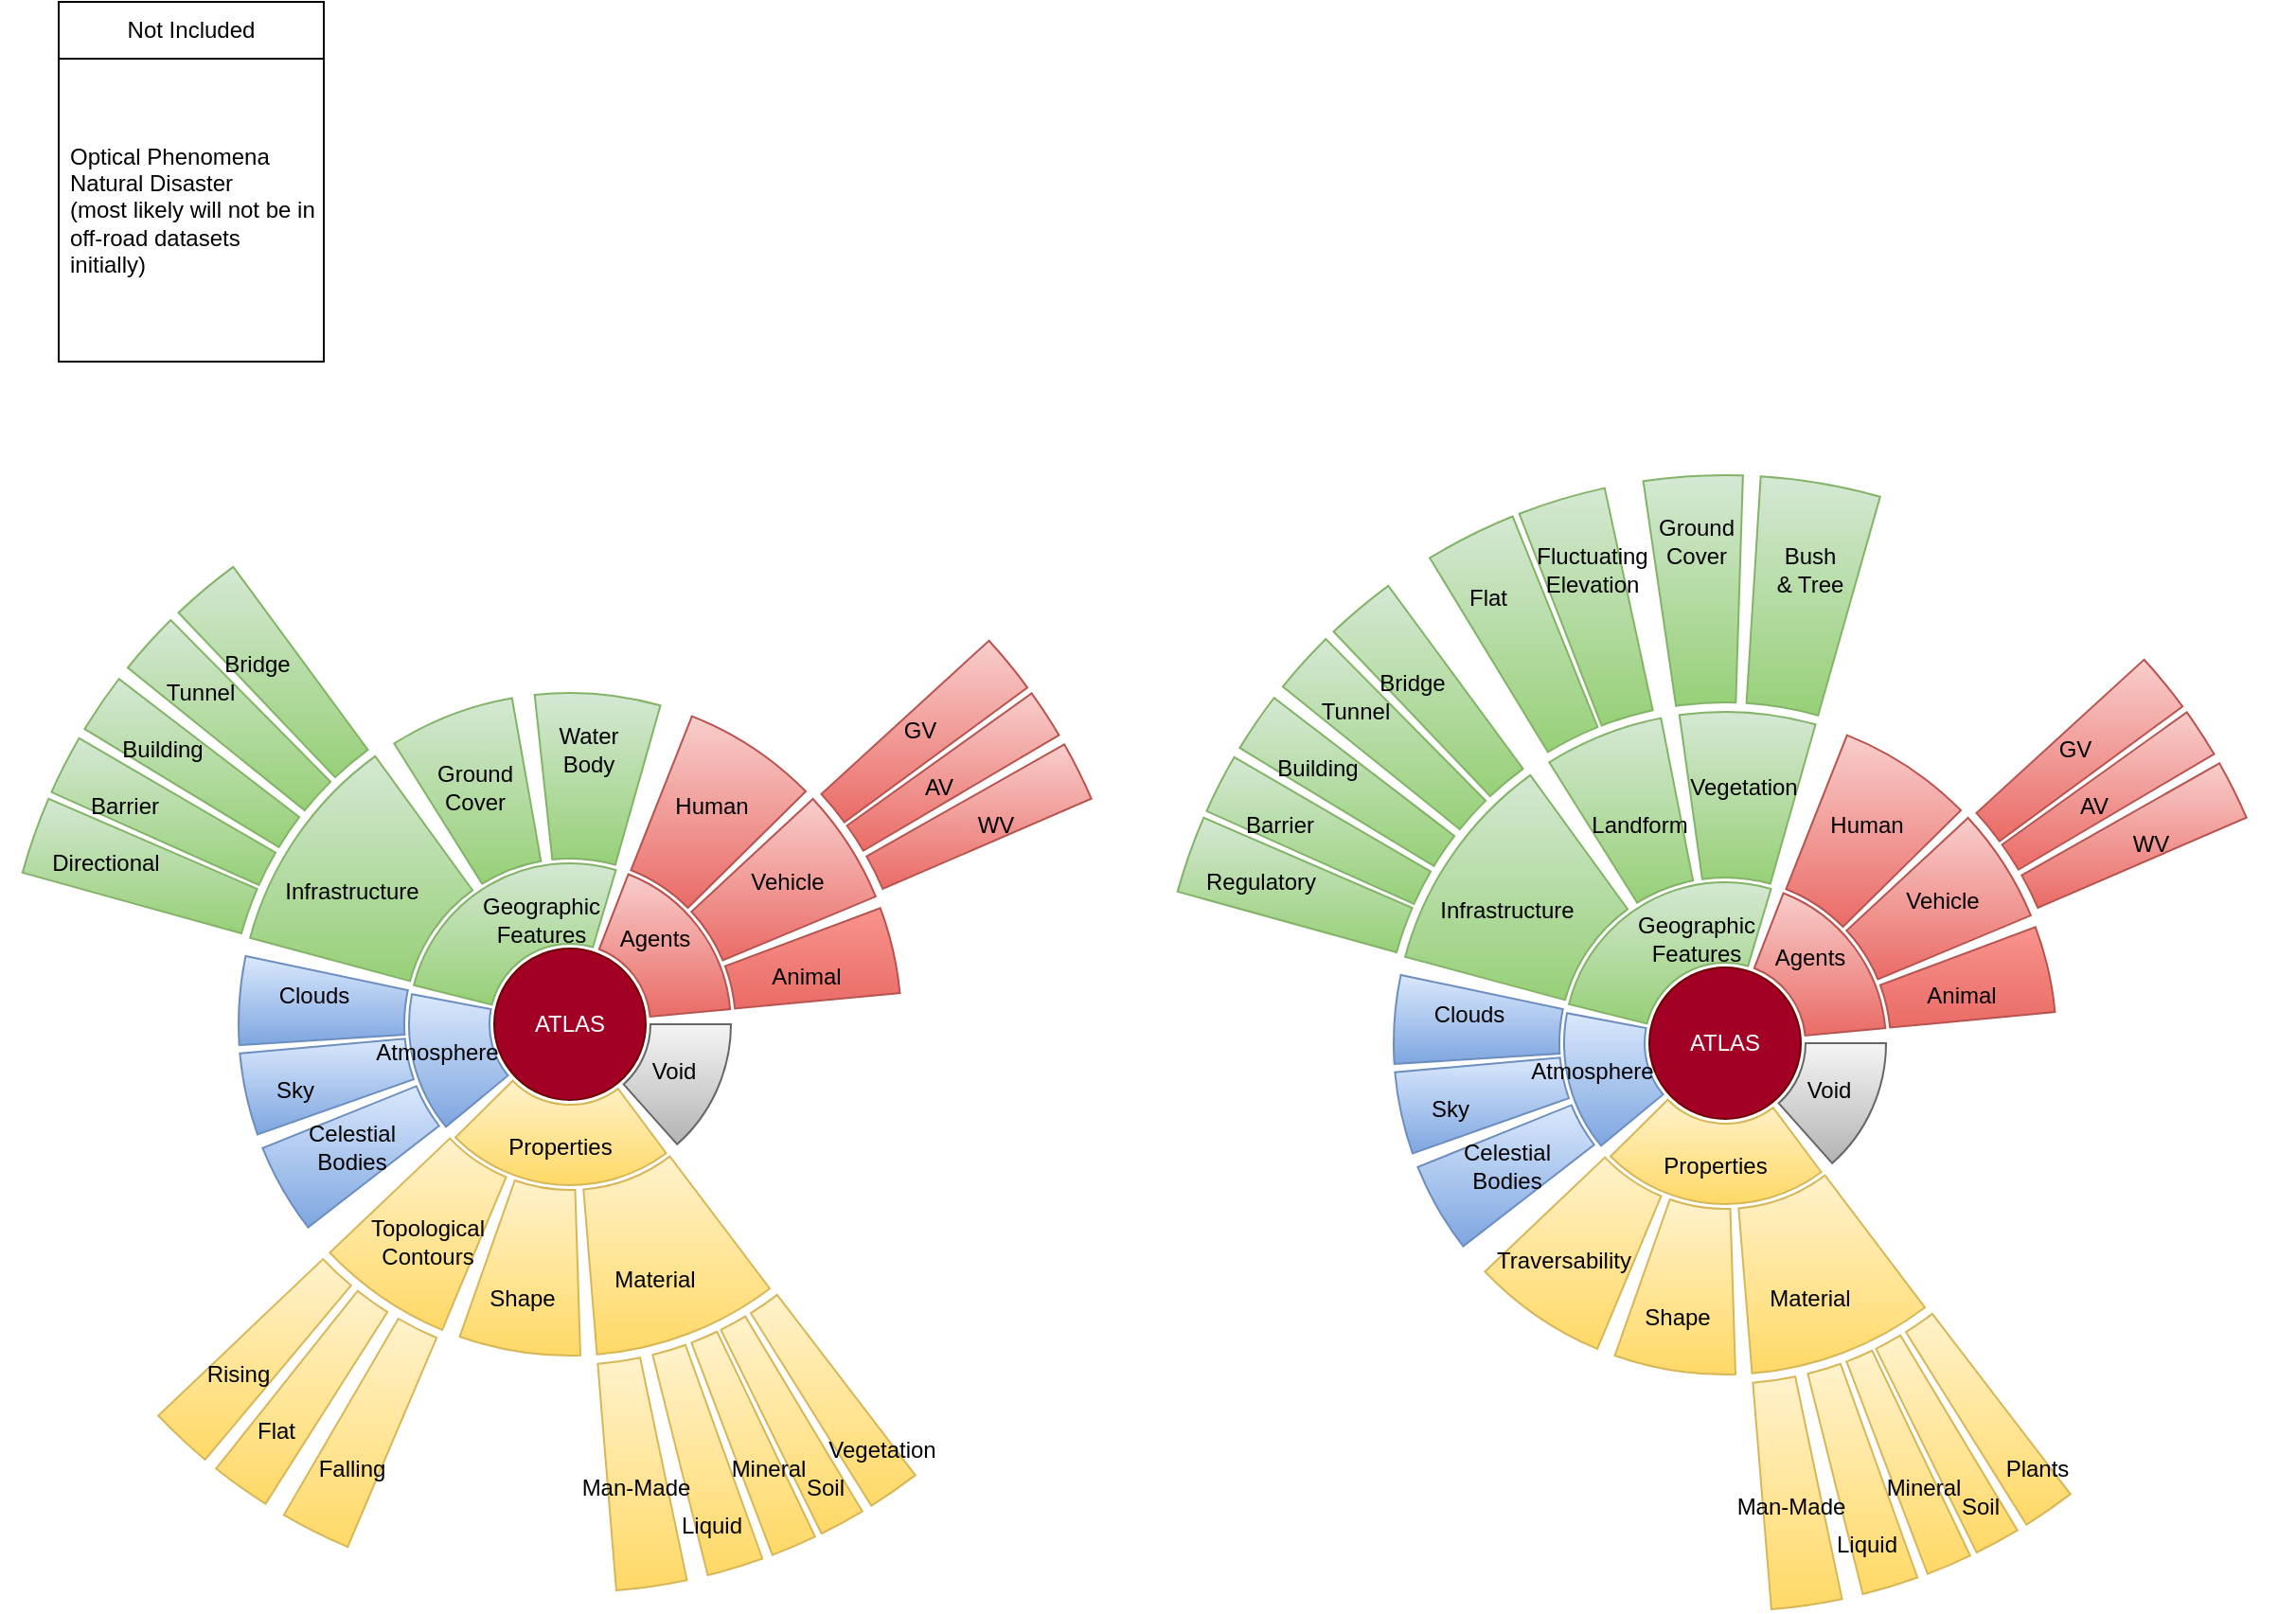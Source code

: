 <mxfile version="21.2.1" type="github">
  <diagram name="Page-1" id="shwfQs90o0qgGnDRnAIs">
    <mxGraphModel dx="1050" dy="538" grid="1" gridSize="10" guides="1" tooltips="1" connect="1" arrows="1" fold="1" page="1" pageScale="1" pageWidth="1100" pageHeight="1700" math="0" shadow="0">
      <root>
        <mxCell id="0" />
        <mxCell id="1" parent="0" />
        <mxCell id="6_lWr3xNK84Tyih0ua0p-3" value="" style="verticalLabelPosition=bottom;verticalAlign=top;html=1;shape=mxgraph.basic.partConcEllipse;startAngle=0.941;endAngle=0.966;arcWidth=0.4;fillColor=#d5e8d4;gradientColor=#97d077;strokeColor=#82b366;" vertex="1" parent="1">
          <mxGeometry x="610" y="300" width="600" height="600" as="geometry" />
        </mxCell>
        <mxCell id="6_lWr3xNK84Tyih0ua0p-1" value="" style="verticalLabelPosition=bottom;verticalAlign=top;html=1;shape=mxgraph.basic.partConcEllipse;startAngle=0.978;endAngle=0.044;arcWidth=0.5;fillColor=#d5e8d4;gradientColor=#97d077;strokeColor=#82b366;" vertex="1" parent="1">
          <mxGeometry x="735" y="425" width="350" height="350" as="geometry" />
        </mxCell>
        <mxCell id="HFAiObqD8BVQZH5xXZjD-99" value="" style="verticalLabelPosition=bottom;verticalAlign=top;html=1;shape=mxgraph.basic.partConcEllipse;startAngle=0.467;endAngle=0.487;arcWidth=0.4;fillColor=#fff2cc;gradientColor=#ffd966;strokeColor=#d6b656;" parent="1" vertex="1">
          <mxGeometry y="290" width="600" height="600" as="geometry" />
        </mxCell>
        <mxCell id="HFAiObqD8BVQZH5xXZjD-97" value="" style="verticalLabelPosition=bottom;verticalAlign=top;html=1;shape=mxgraph.basic.partConcEllipse;startAngle=0.445;endAngle=0.461;arcWidth=0.4;fillColor=#fff2cc;gradientColor=#ffd966;strokeColor=#d6b656;" parent="1" vertex="1">
          <mxGeometry y="290" width="600" height="600" as="geometry" />
        </mxCell>
        <mxCell id="HFAiObqD8BVQZH5xXZjD-19" value="ATLAS" style="ellipse;whiteSpace=wrap;html=1;aspect=fixed;fillColor=#a20025;fontColor=#ffffff;strokeColor=#6F0000;" parent="1" vertex="1">
          <mxGeometry x="260" y="550" width="80" height="80" as="geometry" />
        </mxCell>
        <mxCell id="HFAiObqD8BVQZH5xXZjD-20" value="" style="verticalLabelPosition=bottom;verticalAlign=top;html=1;shape=mxgraph.basic.partConcEllipse;startAngle=0.25;endAngle=0.384;arcWidth=0.5;fillColor=#f5f5f5;gradientColor=#b3b3b3;strokeColor=#666666;" parent="1" vertex="1">
          <mxGeometry x="215" y="505" width="170" height="170" as="geometry" />
        </mxCell>
        <mxCell id="HFAiObqD8BVQZH5xXZjD-25" value="" style="verticalLabelPosition=bottom;verticalAlign=top;html=1;shape=mxgraph.basic.partConcEllipse;startAngle=0.398;endAngle=0.626;arcWidth=0.5;fillColor=#fff2cc;gradientColor=#ffd966;strokeColor=#d6b656;" parent="1" vertex="1">
          <mxGeometry x="215" y="505" width="170" height="170" as="geometry" />
        </mxCell>
        <mxCell id="HFAiObqD8BVQZH5xXZjD-26" value="" style="verticalLabelPosition=bottom;verticalAlign=top;html=1;shape=mxgraph.basic.partConcEllipse;startAngle=0.059;endAngle=0.235;arcWidth=0.5;fillColor=#f8cecc;gradientColor=#ea6b66;strokeColor=#b85450;" parent="1" vertex="1">
          <mxGeometry x="215" y="505" width="170" height="170" as="geometry" />
        </mxCell>
        <mxCell id="HFAiObqD8BVQZH5xXZjD-27" value="" style="verticalLabelPosition=bottom;verticalAlign=top;html=1;shape=mxgraph.basic.partConcEllipse;startAngle=0.789;endAngle=0.046;arcWidth=0.5;fillColor=#d5e8d4;gradientColor=#97d077;strokeColor=#82b366;" parent="1" vertex="1">
          <mxGeometry x="215" y="505" width="170" height="170" as="geometry" />
        </mxCell>
        <mxCell id="HFAiObqD8BVQZH5xXZjD-28" value="" style="verticalLabelPosition=bottom;verticalAlign=top;html=1;shape=mxgraph.basic.partConcEllipse;startAngle=0.64;endAngle=0.78;arcWidth=0.5;fillColor=#dae8fc;gradientColor=#7ea6e0;strokeColor=#6c8ebf;" parent="1" vertex="1">
          <mxGeometry x="215" y="505" width="170" height="170" as="geometry" />
        </mxCell>
        <mxCell id="HFAiObqD8BVQZH5xXZjD-29" value="Void" style="text;html=1;strokeColor=none;fillColor=none;align=center;verticalAlign=middle;whiteSpace=wrap;rounded=0;" parent="1" vertex="1">
          <mxGeometry x="325" y="600" width="60" height="30" as="geometry" />
        </mxCell>
        <mxCell id="HFAiObqD8BVQZH5xXZjD-30" value="Agents" style="text;html=1;strokeColor=none;fillColor=none;align=center;verticalAlign=middle;whiteSpace=wrap;rounded=0;" parent="1" vertex="1">
          <mxGeometry x="315" y="530" width="60" height="30" as="geometry" />
        </mxCell>
        <mxCell id="HFAiObqD8BVQZH5xXZjD-31" value="Geographic Features" style="text;html=1;strokeColor=none;fillColor=none;align=center;verticalAlign=middle;whiteSpace=wrap;rounded=0;" parent="1" vertex="1">
          <mxGeometry x="255" y="520" width="60" height="30" as="geometry" />
        </mxCell>
        <mxCell id="HFAiObqD8BVQZH5xXZjD-33" value="Properties" style="text;html=1;strokeColor=none;fillColor=none;align=center;verticalAlign=middle;whiteSpace=wrap;rounded=0;" parent="1" vertex="1">
          <mxGeometry x="265" y="640" width="60" height="30" as="geometry" />
        </mxCell>
        <mxCell id="HFAiObqD8BVQZH5xXZjD-34" value="" style="verticalLabelPosition=bottom;verticalAlign=top;html=1;shape=mxgraph.basic.partConcEllipse;startAngle=0.563;endAngle=0.629;arcWidth=0.5;fillColor=#fff2cc;gradientColor=#ffd966;strokeColor=#d6b656;" parent="1" vertex="1">
          <mxGeometry x="125" y="415" width="350" height="350" as="geometry" />
        </mxCell>
        <mxCell id="HFAiObqD8BVQZH5xXZjD-36" value="" style="verticalLabelPosition=bottom;verticalAlign=top;html=1;shape=mxgraph.basic.partConcEllipse;startAngle=0.193;endAngle=0.235;arcWidth=0.5;fillColor=#F8948D;gradientColor=#ea6b66;strokeColor=#b85450;" parent="1" vertex="1">
          <mxGeometry x="125" y="415" width="350" height="350" as="geometry" />
        </mxCell>
        <mxCell id="HFAiObqD8BVQZH5xXZjD-37" value="" style="verticalLabelPosition=bottom;verticalAlign=top;html=1;shape=mxgraph.basic.partConcEllipse;startAngle=0.131;endAngle=0.187;arcWidth=0.5;fillColor=#f8cecc;gradientColor=#ea6b66;strokeColor=#b85450;" parent="1" vertex="1">
          <mxGeometry x="125" y="415" width="350" height="350" as="geometry" />
        </mxCell>
        <mxCell id="HFAiObqD8BVQZH5xXZjD-38" value="" style="verticalLabelPosition=bottom;verticalAlign=top;html=1;shape=mxgraph.basic.partConcEllipse;startAngle=0.06;endAngle=0.126;arcWidth=0.5;fillColor=#f8cecc;gradientColor=#ea6b66;strokeColor=#b85450;" parent="1" vertex="1">
          <mxGeometry x="125" y="415" width="350" height="350" as="geometry" />
        </mxCell>
        <mxCell id="HFAiObqD8BVQZH5xXZjD-39" value="" style="verticalLabelPosition=bottom;verticalAlign=top;html=1;shape=mxgraph.basic.partConcEllipse;startAngle=0.983;endAngle=0.044;arcWidth=0.5;fillColor=#d5e8d4;gradientColor=#97d077;strokeColor=#82b366;" parent="1" vertex="1">
          <mxGeometry x="125" y="415" width="350" height="350" as="geometry" />
        </mxCell>
        <mxCell id="HFAiObqD8BVQZH5xXZjD-40" value="" style="verticalLabelPosition=bottom;verticalAlign=top;html=1;shape=mxgraph.basic.partConcEllipse;startAngle=0.911;endAngle=0.972;arcWidth=0.5;fillColor=#d5e8d4;gradientColor=#97d077;strokeColor=#82b366;" parent="1" vertex="1">
          <mxGeometry x="125" y="415" width="350" height="350" as="geometry" />
        </mxCell>
        <mxCell id="HFAiObqD8BVQZH5xXZjD-41" value="" style="verticalLabelPosition=bottom;verticalAlign=top;html=1;shape=mxgraph.basic.partConcEllipse;startAngle=0.792;endAngle=0.9;arcWidth=0.5;fillColor=#d5e8d4;gradientColor=#97d077;strokeColor=#82b366;" parent="1" vertex="1">
          <mxGeometry x="125" y="415" width="350" height="350" as="geometry" />
        </mxCell>
        <mxCell id="HFAiObqD8BVQZH5xXZjD-42" value="" style="verticalLabelPosition=bottom;verticalAlign=top;html=1;shape=mxgraph.basic.partConcEllipse;startAngle=0.74;endAngle=0.783;arcWidth=0.5;fillColor=#dae8fc;gradientColor=#7ea6e0;strokeColor=#6c8ebf;" parent="1" vertex="1">
          <mxGeometry x="125" y="415" width="350" height="350" as="geometry" />
        </mxCell>
        <mxCell id="HFAiObqD8BVQZH5xXZjD-43" value="" style="verticalLabelPosition=bottom;verticalAlign=top;html=1;shape=mxgraph.basic.partConcEllipse;startAngle=0.696;endAngle=0.736;arcWidth=0.5;fillColor=#dae8fc;gradientColor=#7ea6e0;strokeColor=#6c8ebf;" parent="1" vertex="1">
          <mxGeometry x="125" y="415" width="350" height="350" as="geometry" />
        </mxCell>
        <mxCell id="HFAiObqD8BVQZH5xXZjD-44" value="" style="verticalLabelPosition=bottom;verticalAlign=top;html=1;shape=mxgraph.basic.partConcEllipse;startAngle=0.645;endAngle=0.689;arcWidth=0.5;fillColor=#dae8fc;gradientColor=#7ea6e0;strokeColor=#6c8ebf;" parent="1" vertex="1">
          <mxGeometry x="125" y="415" width="350" height="350" as="geometry" />
        </mxCell>
        <mxCell id="HFAiObqD8BVQZH5xXZjD-32" value="Atmosphere" style="text;html=1;strokeColor=none;fillColor=none;align=center;verticalAlign=middle;whiteSpace=wrap;rounded=0;" parent="1" vertex="1">
          <mxGeometry x="200" y="590" width="60" height="30" as="geometry" />
        </mxCell>
        <mxCell id="HFAiObqD8BVQZH5xXZjD-45" value="Infrastructure" style="text;html=1;strokeColor=none;fillColor=none;align=center;verticalAlign=middle;whiteSpace=wrap;rounded=0;" parent="1" vertex="1">
          <mxGeometry x="155" y="505" width="60" height="30" as="geometry" />
        </mxCell>
        <mxCell id="HFAiObqD8BVQZH5xXZjD-47" value="Ground Cover" style="text;html=1;strokeColor=none;fillColor=none;align=center;verticalAlign=middle;whiteSpace=wrap;rounded=0;" parent="1" vertex="1">
          <mxGeometry x="220" y="450" width="60" height="30" as="geometry" />
        </mxCell>
        <mxCell id="HFAiObqD8BVQZH5xXZjD-48" value="Water Body" style="text;html=1;strokeColor=none;fillColor=none;align=center;verticalAlign=middle;whiteSpace=wrap;rounded=0;" parent="1" vertex="1">
          <mxGeometry x="280" y="430" width="60" height="30" as="geometry" />
        </mxCell>
        <mxCell id="HFAiObqD8BVQZH5xXZjD-49" value="Sky" style="text;html=1;strokeColor=none;fillColor=none;align=center;verticalAlign=middle;whiteSpace=wrap;rounded=0;" parent="1" vertex="1">
          <mxGeometry x="125" y="610" width="60" height="30" as="geometry" />
        </mxCell>
        <mxCell id="HFAiObqD8BVQZH5xXZjD-50" value="Clouds" style="text;html=1;strokeColor=none;fillColor=none;align=center;verticalAlign=middle;whiteSpace=wrap;rounded=0;" parent="1" vertex="1">
          <mxGeometry x="135" y="560" width="60" height="30" as="geometry" />
        </mxCell>
        <mxCell id="HFAiObqD8BVQZH5xXZjD-51" value="Celestial Bodies" style="text;html=1;strokeColor=none;fillColor=none;align=center;verticalAlign=middle;whiteSpace=wrap;rounded=0;" parent="1" vertex="1">
          <mxGeometry x="155" y="640" width="60" height="30" as="geometry" />
        </mxCell>
        <mxCell id="HFAiObqD8BVQZH5xXZjD-52" value="Human" style="text;html=1;strokeColor=none;fillColor=none;align=center;verticalAlign=middle;whiteSpace=wrap;rounded=0;" parent="1" vertex="1">
          <mxGeometry x="345" y="460" width="60" height="30" as="geometry" />
        </mxCell>
        <mxCell id="HFAiObqD8BVQZH5xXZjD-53" value="Animal" style="text;html=1;strokeColor=none;fillColor=none;align=center;verticalAlign=middle;whiteSpace=wrap;rounded=0;" parent="1" vertex="1">
          <mxGeometry x="395" y="550" width="60" height="30" as="geometry" />
        </mxCell>
        <mxCell id="HFAiObqD8BVQZH5xXZjD-54" value="Vehicle" style="text;html=1;strokeColor=none;fillColor=none;align=center;verticalAlign=middle;whiteSpace=wrap;rounded=0;" parent="1" vertex="1">
          <mxGeometry x="385" y="500" width="60" height="30" as="geometry" />
        </mxCell>
        <mxCell id="HFAiObqD8BVQZH5xXZjD-55" value="" style="verticalLabelPosition=bottom;verticalAlign=top;html=1;shape=mxgraph.basic.partConcEllipse;startAngle=0.495;endAngle=0.554;arcWidth=0.5;fillColor=#fff2cc;gradientColor=#ffd966;strokeColor=#d6b656;" parent="1" vertex="1">
          <mxGeometry x="125" y="415" width="350" height="350" as="geometry" />
        </mxCell>
        <mxCell id="HFAiObqD8BVQZH5xXZjD-56" value="" style="verticalLabelPosition=bottom;verticalAlign=top;html=1;shape=mxgraph.basic.partConcEllipse;startAngle=0.397;endAngle=0.487;arcWidth=0.5;fillColor=#fff2cc;gradientColor=#ffd966;strokeColor=#d6b656;" parent="1" vertex="1">
          <mxGeometry x="125" y="415" width="350" height="350" as="geometry" />
        </mxCell>
        <mxCell id="HFAiObqD8BVQZH5xXZjD-57" value="Material" style="text;html=1;strokeColor=none;fillColor=none;align=center;verticalAlign=middle;whiteSpace=wrap;rounded=0;" parent="1" vertex="1">
          <mxGeometry x="315" y="710" width="60" height="30" as="geometry" />
        </mxCell>
        <mxCell id="HFAiObqD8BVQZH5xXZjD-58" value="Shape" style="text;html=1;strokeColor=none;fillColor=none;align=center;verticalAlign=middle;whiteSpace=wrap;rounded=0;" parent="1" vertex="1">
          <mxGeometry x="245" y="720" width="60" height="30" as="geometry" />
        </mxCell>
        <mxCell id="HFAiObqD8BVQZH5xXZjD-59" value="Topological Contours" style="text;html=1;strokeColor=none;fillColor=none;align=center;verticalAlign=middle;whiteSpace=wrap;rounded=0;" parent="1" vertex="1">
          <mxGeometry x="195" y="690" width="60" height="30" as="geometry" />
        </mxCell>
        <mxCell id="HFAiObqD8BVQZH5xXZjD-61" value="" style="verticalLabelPosition=bottom;verticalAlign=top;html=1;shape=mxgraph.basic.partConcEllipse;startAngle=0.168;endAngle=0.185;arcWidth=0.4;fillColor=#f8cecc;gradientColor=#ea6b66;strokeColor=#b85450;" parent="1" vertex="1">
          <mxGeometry y="290" width="600" height="600" as="geometry" />
        </mxCell>
        <mxCell id="HFAiObqD8BVQZH5xXZjD-62" value="" style="verticalLabelPosition=bottom;verticalAlign=top;html=1;shape=mxgraph.basic.partConcEllipse;startAngle=0.132;endAngle=0.149;arcWidth=0.4;fillColor=#f8cecc;gradientColor=#ea6b66;strokeColor=#b85450;" parent="1" vertex="1">
          <mxGeometry y="290" width="600" height="600" as="geometry" />
        </mxCell>
        <mxCell id="HFAiObqD8BVQZH5xXZjD-63" value="" style="verticalLabelPosition=bottom;verticalAlign=top;html=1;shape=mxgraph.basic.partConcEllipse;startAngle=0.151;endAngle=0.165;arcWidth=0.4;fillColor=#f8cecc;gradientColor=#ea6b66;strokeColor=#b85450;" parent="1" vertex="1">
          <mxGeometry y="290" width="600" height="600" as="geometry" />
        </mxCell>
        <mxCell id="HFAiObqD8BVQZH5xXZjD-64" value="" style="verticalLabelPosition=bottom;verticalAlign=top;html=1;shape=mxgraph.basic.partConcEllipse;startAngle=0.564;endAngle=0.584;arcWidth=0.4;fillColor=#fff2cc;gradientColor=#ffd966;strokeColor=#d6b656;" parent="1" vertex="1">
          <mxGeometry y="290" width="600" height="600" as="geometry" />
        </mxCell>
        <mxCell id="HFAiObqD8BVQZH5xXZjD-65" value="" style="verticalLabelPosition=bottom;verticalAlign=top;html=1;shape=mxgraph.basic.partConcEllipse;startAngle=0.59;endAngle=0.607;arcWidth=0.4;fillColor=#fff2cc;gradientColor=#ffd966;strokeColor=#d6b656;" parent="1" vertex="1">
          <mxGeometry y="290" width="600" height="600" as="geometry" />
        </mxCell>
        <mxCell id="HFAiObqD8BVQZH5xXZjD-66" value="GV" style="text;html=1;strokeColor=none;fillColor=none;align=center;verticalAlign=middle;whiteSpace=wrap;rounded=0;" parent="1" vertex="1">
          <mxGeometry x="455" y="420" width="60" height="30" as="geometry" />
        </mxCell>
        <mxCell id="HFAiObqD8BVQZH5xXZjD-67" value="AV" style="text;html=1;strokeColor=none;fillColor=none;align=center;verticalAlign=middle;whiteSpace=wrap;rounded=0;" parent="1" vertex="1">
          <mxGeometry x="465" y="450" width="60" height="30" as="geometry" />
        </mxCell>
        <mxCell id="HFAiObqD8BVQZH5xXZjD-68" value="WV" style="text;html=1;strokeColor=none;fillColor=none;align=center;verticalAlign=middle;whiteSpace=wrap;rounded=0;" parent="1" vertex="1">
          <mxGeometry x="495" y="470" width="60" height="30" as="geometry" />
        </mxCell>
        <mxCell id="HFAiObqD8BVQZH5xXZjD-69" value="" style="verticalLabelPosition=bottom;verticalAlign=top;html=1;shape=mxgraph.basic.partConcEllipse;startAngle=0.611;endAngle=0.629;arcWidth=0.4;fillColor=#fff2cc;gradientColor=#ffd966;strokeColor=#d6b656;" parent="1" vertex="1">
          <mxGeometry y="290" width="600" height="600" as="geometry" />
        </mxCell>
        <mxCell id="HFAiObqD8BVQZH5xXZjD-70" value="Rising" style="text;html=1;strokeColor=none;fillColor=none;align=center;verticalAlign=middle;whiteSpace=wrap;rounded=0;" parent="1" vertex="1">
          <mxGeometry x="95" y="760" width="60" height="30" as="geometry" />
        </mxCell>
        <mxCell id="HFAiObqD8BVQZH5xXZjD-71" value="Flat" style="text;html=1;strokeColor=none;fillColor=none;align=center;verticalAlign=middle;whiteSpace=wrap;rounded=0;" parent="1" vertex="1">
          <mxGeometry x="115" y="790" width="60" height="30" as="geometry" />
        </mxCell>
        <mxCell id="HFAiObqD8BVQZH5xXZjD-72" value="Falling" style="text;html=1;strokeColor=none;fillColor=none;align=center;verticalAlign=middle;whiteSpace=wrap;rounded=0;" parent="1" vertex="1">
          <mxGeometry x="155" y="810" width="60" height="30" as="geometry" />
        </mxCell>
        <mxCell id="HFAiObqD8BVQZH5xXZjD-74" value="" style="verticalLabelPosition=bottom;verticalAlign=top;html=1;shape=mxgraph.basic.partConcEllipse;startAngle=0.793;endAngle=0.815;arcWidth=0.4;fillColor=#d5e8d4;gradientColor=#97d077;strokeColor=#82b366;" parent="1" vertex="1">
          <mxGeometry y="290" width="600" height="600" as="geometry" />
        </mxCell>
        <mxCell id="HFAiObqD8BVQZH5xXZjD-75" value="Directional" style="text;html=1;strokeColor=none;fillColor=none;align=center;verticalAlign=middle;whiteSpace=wrap;rounded=0;" parent="1" vertex="1">
          <mxGeometry x="25" y="490" width="60" height="30" as="geometry" />
        </mxCell>
        <mxCell id="HFAiObqD8BVQZH5xXZjD-77" value="Not Included" style="swimlane;fontStyle=0;childLayout=stackLayout;horizontal=1;startSize=30;horizontalStack=0;resizeParent=1;resizeParentMax=0;resizeLast=0;collapsible=1;marginBottom=0;whiteSpace=wrap;html=1;" parent="1" vertex="1">
          <mxGeometry x="30" y="50" width="140" height="190" as="geometry" />
        </mxCell>
        <mxCell id="HFAiObqD8BVQZH5xXZjD-79" value="Optical Phenomena&lt;br&gt;Natural Disaster&lt;br&gt;(most likely will not be in off-road datasets initially)&amp;nbsp;" style="text;strokeColor=none;fillColor=none;align=left;verticalAlign=middle;spacingLeft=4;spacingRight=4;overflow=hidden;points=[[0,0.5],[1,0.5]];portConstraint=eastwest;rotatable=0;whiteSpace=wrap;html=1;" parent="HFAiObqD8BVQZH5xXZjD-77" vertex="1">
          <mxGeometry y="30" width="140" height="160" as="geometry" />
        </mxCell>
        <mxCell id="HFAiObqD8BVQZH5xXZjD-81" value="" style="verticalLabelPosition=bottom;verticalAlign=top;html=1;shape=mxgraph.basic.partConcEllipse;startAngle=0.817;endAngle=0.834;arcWidth=0.4;fillColor=#d5e8d4;gradientColor=#97d077;strokeColor=#82b366;" parent="1" vertex="1">
          <mxGeometry y="290" width="600" height="600" as="geometry" />
        </mxCell>
        <mxCell id="HFAiObqD8BVQZH5xXZjD-82" value="Barrier" style="text;html=1;strokeColor=none;fillColor=none;align=center;verticalAlign=middle;whiteSpace=wrap;rounded=0;" parent="1" vertex="1">
          <mxGeometry x="35" y="460" width="60" height="30" as="geometry" />
        </mxCell>
        <mxCell id="HFAiObqD8BVQZH5xXZjD-83" value="" style="verticalLabelPosition=bottom;verticalAlign=top;html=1;shape=mxgraph.basic.partConcEllipse;startAngle=0.837;endAngle=0.854;arcWidth=0.4;fillColor=#d5e8d4;gradientColor=#97d077;strokeColor=#82b366;" parent="1" vertex="1">
          <mxGeometry y="290" width="600" height="600" as="geometry" />
        </mxCell>
        <mxCell id="HFAiObqD8BVQZH5xXZjD-84" value="Building" style="text;html=1;strokeColor=none;fillColor=none;align=center;verticalAlign=middle;whiteSpace=wrap;rounded=0;" parent="1" vertex="1">
          <mxGeometry x="55" y="430" width="60" height="30" as="geometry" />
        </mxCell>
        <mxCell id="HFAiObqD8BVQZH5xXZjD-85" value="" style="verticalLabelPosition=bottom;verticalAlign=top;html=1;shape=mxgraph.basic.partConcEllipse;startAngle=0.879;endAngle=0.899;arcWidth=0.4;fillColor=#d5e8d4;gradientColor=#97d077;strokeColor=#82b366;" parent="1" vertex="1">
          <mxGeometry y="290" width="600" height="600" as="geometry" />
        </mxCell>
        <mxCell id="HFAiObqD8BVQZH5xXZjD-86" value="" style="verticalLabelPosition=bottom;verticalAlign=top;html=1;shape=mxgraph.basic.partConcEllipse;startAngle=0.858;endAngle=0.876;arcWidth=0.4;fillColor=#d5e8d4;gradientColor=#97d077;strokeColor=#82b366;" parent="1" vertex="1">
          <mxGeometry y="290" width="600" height="600" as="geometry" />
        </mxCell>
        <mxCell id="HFAiObqD8BVQZH5xXZjD-87" value="Tunnel" style="text;html=1;strokeColor=none;fillColor=none;align=center;verticalAlign=middle;whiteSpace=wrap;rounded=0;" parent="1" vertex="1">
          <mxGeometry x="75" y="400" width="60" height="30" as="geometry" />
        </mxCell>
        <mxCell id="HFAiObqD8BVQZH5xXZjD-88" value="Bridge" style="text;html=1;strokeColor=none;fillColor=none;align=center;verticalAlign=middle;whiteSpace=wrap;rounded=0;" parent="1" vertex="1">
          <mxGeometry x="105" y="385" width="60" height="30" as="geometry" />
        </mxCell>
        <mxCell id="HFAiObqD8BVQZH5xXZjD-91" value="" style="verticalLabelPosition=bottom;verticalAlign=top;html=1;shape=mxgraph.basic.partConcEllipse;startAngle=0.396;endAngle=0.411;arcWidth=0.4;fillColor=#fff2cc;gradientColor=#ffd966;strokeColor=#d6b656;" parent="1" vertex="1">
          <mxGeometry y="290" width="600" height="600" as="geometry" />
        </mxCell>
        <mxCell id="HFAiObqD8BVQZH5xXZjD-92" value="" style="verticalLabelPosition=bottom;verticalAlign=top;html=1;shape=mxgraph.basic.partConcEllipse;startAngle=0.414;endAngle=0.427;arcWidth=0.4;fillColor=#fff2cc;gradientColor=#ffd966;strokeColor=#d6b656;" parent="1" vertex="1">
          <mxGeometry y="290" width="600" height="600" as="geometry" />
        </mxCell>
        <mxCell id="HFAiObqD8BVQZH5xXZjD-93" value="" style="verticalLabelPosition=bottom;verticalAlign=top;html=1;shape=mxgraph.basic.partConcEllipse;startAngle=0.429;endAngle=0.442;arcWidth=0.4;fillColor=#fff2cc;gradientColor=#ffd966;strokeColor=#d6b656;" parent="1" vertex="1">
          <mxGeometry y="290" width="600" height="600" as="geometry" />
        </mxCell>
        <mxCell id="HFAiObqD8BVQZH5xXZjD-94" value="Vegetation" style="text;html=1;strokeColor=none;fillColor=none;align=center;verticalAlign=middle;whiteSpace=wrap;rounded=0;" parent="1" vertex="1">
          <mxGeometry x="435" y="800" width="60" height="30" as="geometry" />
        </mxCell>
        <mxCell id="HFAiObqD8BVQZH5xXZjD-95" value="Soil" style="text;html=1;strokeColor=none;fillColor=none;align=center;verticalAlign=middle;whiteSpace=wrap;rounded=0;" parent="1" vertex="1">
          <mxGeometry x="405" y="820" width="60" height="30" as="geometry" />
        </mxCell>
        <mxCell id="HFAiObqD8BVQZH5xXZjD-96" value="Mineral" style="text;html=1;strokeColor=none;fillColor=none;align=center;verticalAlign=middle;whiteSpace=wrap;rounded=0;" parent="1" vertex="1">
          <mxGeometry x="375" y="810" width="60" height="30" as="geometry" />
        </mxCell>
        <mxCell id="HFAiObqD8BVQZH5xXZjD-98" value="Man-Made" style="text;html=1;strokeColor=none;fillColor=none;align=center;verticalAlign=middle;whiteSpace=wrap;rounded=0;" parent="1" vertex="1">
          <mxGeometry x="305" y="820" width="60" height="30" as="geometry" />
        </mxCell>
        <mxCell id="HFAiObqD8BVQZH5xXZjD-100" value="Liquid" style="text;html=1;strokeColor=none;fillColor=none;align=center;verticalAlign=middle;whiteSpace=wrap;rounded=0;" parent="1" vertex="1">
          <mxGeometry x="345" y="840" width="60" height="30" as="geometry" />
        </mxCell>
        <mxCell id="HFAiObqD8BVQZH5xXZjD-102" value="" style="verticalLabelPosition=bottom;verticalAlign=top;html=1;shape=mxgraph.basic.partConcEllipse;startAngle=0.467;endAngle=0.487;arcWidth=0.4;fillColor=#fff2cc;gradientColor=#ffd966;strokeColor=#d6b656;" parent="1" vertex="1">
          <mxGeometry x="610" y="300" width="600" height="600" as="geometry" />
        </mxCell>
        <mxCell id="HFAiObqD8BVQZH5xXZjD-103" value="" style="verticalLabelPosition=bottom;verticalAlign=top;html=1;shape=mxgraph.basic.partConcEllipse;startAngle=0.445;endAngle=0.461;arcWidth=0.4;fillColor=#fff2cc;gradientColor=#ffd966;strokeColor=#d6b656;" parent="1" vertex="1">
          <mxGeometry x="610" y="300" width="600" height="600" as="geometry" />
        </mxCell>
        <mxCell id="HFAiObqD8BVQZH5xXZjD-104" value="ATLAS" style="ellipse;whiteSpace=wrap;html=1;aspect=fixed;fillColor=#a20025;fontColor=#ffffff;strokeColor=#6F0000;" parent="1" vertex="1">
          <mxGeometry x="870" y="560" width="80" height="80" as="geometry" />
        </mxCell>
        <mxCell id="HFAiObqD8BVQZH5xXZjD-105" value="" style="verticalLabelPosition=bottom;verticalAlign=top;html=1;shape=mxgraph.basic.partConcEllipse;startAngle=0.25;endAngle=0.384;arcWidth=0.5;fillColor=#f5f5f5;gradientColor=#b3b3b3;strokeColor=#666666;" parent="1" vertex="1">
          <mxGeometry x="825" y="515" width="170" height="170" as="geometry" />
        </mxCell>
        <mxCell id="HFAiObqD8BVQZH5xXZjD-106" value="" style="verticalLabelPosition=bottom;verticalAlign=top;html=1;shape=mxgraph.basic.partConcEllipse;startAngle=0.398;endAngle=0.626;arcWidth=0.5;fillColor=#fff2cc;gradientColor=#ffd966;strokeColor=#d6b656;" parent="1" vertex="1">
          <mxGeometry x="825" y="515" width="170" height="170" as="geometry" />
        </mxCell>
        <mxCell id="HFAiObqD8BVQZH5xXZjD-107" value="" style="verticalLabelPosition=bottom;verticalAlign=top;html=1;shape=mxgraph.basic.partConcEllipse;startAngle=0.059;endAngle=0.235;arcWidth=0.5;fillColor=#f8cecc;gradientColor=#ea6b66;strokeColor=#b85450;" parent="1" vertex="1">
          <mxGeometry x="825" y="515" width="170" height="170" as="geometry" />
        </mxCell>
        <mxCell id="HFAiObqD8BVQZH5xXZjD-108" value="" style="verticalLabelPosition=bottom;verticalAlign=top;html=1;shape=mxgraph.basic.partConcEllipse;startAngle=0.789;endAngle=0.046;arcWidth=0.5;fillColor=#d5e8d4;gradientColor=#97d077;strokeColor=#82b366;" parent="1" vertex="1">
          <mxGeometry x="825" y="515" width="170" height="170" as="geometry" />
        </mxCell>
        <mxCell id="HFAiObqD8BVQZH5xXZjD-109" value="" style="verticalLabelPosition=bottom;verticalAlign=top;html=1;shape=mxgraph.basic.partConcEllipse;startAngle=0.64;endAngle=0.78;arcWidth=0.5;fillColor=#dae8fc;gradientColor=#7ea6e0;strokeColor=#6c8ebf;" parent="1" vertex="1">
          <mxGeometry x="825" y="515" width="170" height="170" as="geometry" />
        </mxCell>
        <mxCell id="HFAiObqD8BVQZH5xXZjD-110" value="Void" style="text;html=1;strokeColor=none;fillColor=none;align=center;verticalAlign=middle;whiteSpace=wrap;rounded=0;" parent="1" vertex="1">
          <mxGeometry x="935" y="610" width="60" height="30" as="geometry" />
        </mxCell>
        <mxCell id="HFAiObqD8BVQZH5xXZjD-111" value="Agents" style="text;html=1;strokeColor=none;fillColor=none;align=center;verticalAlign=middle;whiteSpace=wrap;rounded=0;" parent="1" vertex="1">
          <mxGeometry x="925" y="540" width="60" height="30" as="geometry" />
        </mxCell>
        <mxCell id="HFAiObqD8BVQZH5xXZjD-112" value="Geographic Features" style="text;html=1;strokeColor=none;fillColor=none;align=center;verticalAlign=middle;whiteSpace=wrap;rounded=0;" parent="1" vertex="1">
          <mxGeometry x="865" y="530" width="60" height="30" as="geometry" />
        </mxCell>
        <mxCell id="HFAiObqD8BVQZH5xXZjD-113" value="Properties" style="text;html=1;strokeColor=none;fillColor=none;align=center;verticalAlign=middle;whiteSpace=wrap;rounded=0;" parent="1" vertex="1">
          <mxGeometry x="875" y="650" width="60" height="30" as="geometry" />
        </mxCell>
        <mxCell id="HFAiObqD8BVQZH5xXZjD-114" value="" style="verticalLabelPosition=bottom;verticalAlign=top;html=1;shape=mxgraph.basic.partConcEllipse;startAngle=0.563;endAngle=0.629;arcWidth=0.5;fillColor=#fff2cc;gradientColor=#ffd966;strokeColor=#d6b656;" parent="1" vertex="1">
          <mxGeometry x="735" y="425" width="350" height="350" as="geometry" />
        </mxCell>
        <mxCell id="HFAiObqD8BVQZH5xXZjD-115" value="" style="verticalLabelPosition=bottom;verticalAlign=top;html=1;shape=mxgraph.basic.partConcEllipse;startAngle=0.193;endAngle=0.235;arcWidth=0.5;fillColor=#F8948D;gradientColor=#ea6b66;strokeColor=#b85450;" parent="1" vertex="1">
          <mxGeometry x="735" y="425" width="350" height="350" as="geometry" />
        </mxCell>
        <mxCell id="HFAiObqD8BVQZH5xXZjD-116" value="" style="verticalLabelPosition=bottom;verticalAlign=top;html=1;shape=mxgraph.basic.partConcEllipse;startAngle=0.131;endAngle=0.187;arcWidth=0.5;fillColor=#f8cecc;gradientColor=#ea6b66;strokeColor=#b85450;" parent="1" vertex="1">
          <mxGeometry x="735" y="425" width="350" height="350" as="geometry" />
        </mxCell>
        <mxCell id="HFAiObqD8BVQZH5xXZjD-117" value="" style="verticalLabelPosition=bottom;verticalAlign=top;html=1;shape=mxgraph.basic.partConcEllipse;startAngle=0.06;endAngle=0.126;arcWidth=0.5;fillColor=#f8cecc;gradientColor=#ea6b66;strokeColor=#b85450;" parent="1" vertex="1">
          <mxGeometry x="735" y="425" width="350" height="350" as="geometry" />
        </mxCell>
        <mxCell id="HFAiObqD8BVQZH5xXZjD-119" value="" style="verticalLabelPosition=bottom;verticalAlign=top;html=1;shape=mxgraph.basic.partConcEllipse;startAngle=0.911;endAngle=0.969;arcWidth=0.5;fillColor=#d5e8d4;gradientColor=#97d077;strokeColor=#82b366;" parent="1" vertex="1">
          <mxGeometry x="735" y="425" width="350" height="350" as="geometry" />
        </mxCell>
        <mxCell id="HFAiObqD8BVQZH5xXZjD-120" value="" style="verticalLabelPosition=bottom;verticalAlign=top;html=1;shape=mxgraph.basic.partConcEllipse;startAngle=0.792;endAngle=0.9;arcWidth=0.5;fillColor=#d5e8d4;gradientColor=#97d077;strokeColor=#82b366;" parent="1" vertex="1">
          <mxGeometry x="735" y="425" width="350" height="350" as="geometry" />
        </mxCell>
        <mxCell id="HFAiObqD8BVQZH5xXZjD-121" value="" style="verticalLabelPosition=bottom;verticalAlign=top;html=1;shape=mxgraph.basic.partConcEllipse;startAngle=0.74;endAngle=0.783;arcWidth=0.5;fillColor=#dae8fc;gradientColor=#7ea6e0;strokeColor=#6c8ebf;" parent="1" vertex="1">
          <mxGeometry x="735" y="425" width="350" height="350" as="geometry" />
        </mxCell>
        <mxCell id="HFAiObqD8BVQZH5xXZjD-122" value="" style="verticalLabelPosition=bottom;verticalAlign=top;html=1;shape=mxgraph.basic.partConcEllipse;startAngle=0.696;endAngle=0.736;arcWidth=0.5;fillColor=#dae8fc;gradientColor=#7ea6e0;strokeColor=#6c8ebf;" parent="1" vertex="1">
          <mxGeometry x="735" y="425" width="350" height="350" as="geometry" />
        </mxCell>
        <mxCell id="HFAiObqD8BVQZH5xXZjD-123" value="" style="verticalLabelPosition=bottom;verticalAlign=top;html=1;shape=mxgraph.basic.partConcEllipse;startAngle=0.645;endAngle=0.689;arcWidth=0.5;fillColor=#dae8fc;gradientColor=#7ea6e0;strokeColor=#6c8ebf;" parent="1" vertex="1">
          <mxGeometry x="735" y="425" width="350" height="350" as="geometry" />
        </mxCell>
        <mxCell id="HFAiObqD8BVQZH5xXZjD-124" value="Atmosphere" style="text;html=1;strokeColor=none;fillColor=none;align=center;verticalAlign=middle;whiteSpace=wrap;rounded=0;" parent="1" vertex="1">
          <mxGeometry x="810" y="600" width="60" height="30" as="geometry" />
        </mxCell>
        <mxCell id="HFAiObqD8BVQZH5xXZjD-125" value="Infrastructure" style="text;html=1;strokeColor=none;fillColor=none;align=center;verticalAlign=middle;whiteSpace=wrap;rounded=0;" parent="1" vertex="1">
          <mxGeometry x="765" y="515" width="60" height="30" as="geometry" />
        </mxCell>
        <mxCell id="HFAiObqD8BVQZH5xXZjD-127" value="Vegetation " style="text;html=1;strokeColor=none;fillColor=none;align=center;verticalAlign=middle;whiteSpace=wrap;rounded=0;" parent="1" vertex="1">
          <mxGeometry x="890" y="450" width="60" height="30" as="geometry" />
        </mxCell>
        <mxCell id="HFAiObqD8BVQZH5xXZjD-128" value="Sky" style="text;html=1;strokeColor=none;fillColor=none;align=center;verticalAlign=middle;whiteSpace=wrap;rounded=0;" parent="1" vertex="1">
          <mxGeometry x="735" y="620" width="60" height="30" as="geometry" />
        </mxCell>
        <mxCell id="HFAiObqD8BVQZH5xXZjD-129" value="Clouds" style="text;html=1;strokeColor=none;fillColor=none;align=center;verticalAlign=middle;whiteSpace=wrap;rounded=0;" parent="1" vertex="1">
          <mxGeometry x="745" y="570" width="60" height="30" as="geometry" />
        </mxCell>
        <mxCell id="HFAiObqD8BVQZH5xXZjD-130" value="Celestial Bodies" style="text;html=1;strokeColor=none;fillColor=none;align=center;verticalAlign=middle;whiteSpace=wrap;rounded=0;" parent="1" vertex="1">
          <mxGeometry x="765" y="650" width="60" height="30" as="geometry" />
        </mxCell>
        <mxCell id="HFAiObqD8BVQZH5xXZjD-131" value="Human" style="text;html=1;strokeColor=none;fillColor=none;align=center;verticalAlign=middle;whiteSpace=wrap;rounded=0;" parent="1" vertex="1">
          <mxGeometry x="955" y="470" width="60" height="30" as="geometry" />
        </mxCell>
        <mxCell id="HFAiObqD8BVQZH5xXZjD-132" value="Animal" style="text;html=1;strokeColor=none;fillColor=none;align=center;verticalAlign=middle;whiteSpace=wrap;rounded=0;" parent="1" vertex="1">
          <mxGeometry x="1005" y="560" width="60" height="30" as="geometry" />
        </mxCell>
        <mxCell id="HFAiObqD8BVQZH5xXZjD-133" value="Vehicle" style="text;html=1;strokeColor=none;fillColor=none;align=center;verticalAlign=middle;whiteSpace=wrap;rounded=0;" parent="1" vertex="1">
          <mxGeometry x="995" y="510" width="60" height="30" as="geometry" />
        </mxCell>
        <mxCell id="HFAiObqD8BVQZH5xXZjD-134" value="" style="verticalLabelPosition=bottom;verticalAlign=top;html=1;shape=mxgraph.basic.partConcEllipse;startAngle=0.495;endAngle=0.554;arcWidth=0.5;fillColor=#fff2cc;gradientColor=#ffd966;strokeColor=#d6b656;" parent="1" vertex="1">
          <mxGeometry x="735" y="425" width="350" height="350" as="geometry" />
        </mxCell>
        <mxCell id="HFAiObqD8BVQZH5xXZjD-135" value="" style="verticalLabelPosition=bottom;verticalAlign=top;html=1;shape=mxgraph.basic.partConcEllipse;startAngle=0.397;endAngle=0.487;arcWidth=0.5;fillColor=#fff2cc;gradientColor=#ffd966;strokeColor=#d6b656;" parent="1" vertex="1">
          <mxGeometry x="735" y="425" width="350" height="350" as="geometry" />
        </mxCell>
        <mxCell id="HFAiObqD8BVQZH5xXZjD-136" value="Material" style="text;html=1;strokeColor=none;fillColor=none;align=center;verticalAlign=middle;whiteSpace=wrap;rounded=0;" parent="1" vertex="1">
          <mxGeometry x="925" y="720" width="60" height="30" as="geometry" />
        </mxCell>
        <mxCell id="HFAiObqD8BVQZH5xXZjD-137" value="Shape" style="text;html=1;strokeColor=none;fillColor=none;align=center;verticalAlign=middle;whiteSpace=wrap;rounded=0;" parent="1" vertex="1">
          <mxGeometry x="855" y="730" width="60" height="30" as="geometry" />
        </mxCell>
        <mxCell id="HFAiObqD8BVQZH5xXZjD-139" value="" style="verticalLabelPosition=bottom;verticalAlign=top;html=1;shape=mxgraph.basic.partConcEllipse;startAngle=0.168;endAngle=0.185;arcWidth=0.4;fillColor=#f8cecc;gradientColor=#ea6b66;strokeColor=#b85450;" parent="1" vertex="1">
          <mxGeometry x="610" y="300" width="600" height="600" as="geometry" />
        </mxCell>
        <mxCell id="HFAiObqD8BVQZH5xXZjD-140" value="" style="verticalLabelPosition=bottom;verticalAlign=top;html=1;shape=mxgraph.basic.partConcEllipse;startAngle=0.132;endAngle=0.149;arcWidth=0.4;fillColor=#f8cecc;gradientColor=#ea6b66;strokeColor=#b85450;" parent="1" vertex="1">
          <mxGeometry x="610" y="300" width="600" height="600" as="geometry" />
        </mxCell>
        <mxCell id="HFAiObqD8BVQZH5xXZjD-141" value="" style="verticalLabelPosition=bottom;verticalAlign=top;html=1;shape=mxgraph.basic.partConcEllipse;startAngle=0.151;endAngle=0.165;arcWidth=0.4;fillColor=#f8cecc;gradientColor=#ea6b66;strokeColor=#b85450;" parent="1" vertex="1">
          <mxGeometry x="610" y="300" width="600" height="600" as="geometry" />
        </mxCell>
        <mxCell id="HFAiObqD8BVQZH5xXZjD-143" value="" style="verticalLabelPosition=bottom;verticalAlign=top;html=1;shape=mxgraph.basic.partConcEllipse;startAngle=0.913;endAngle=0.939;arcWidth=0.4;fillColor=#d5e8d4;gradientColor=#97d077;strokeColor=#82b366;" parent="1" vertex="1">
          <mxGeometry x="610" y="300" width="600" height="600" as="geometry" />
        </mxCell>
        <mxCell id="HFAiObqD8BVQZH5xXZjD-144" value="GV" style="text;html=1;strokeColor=none;fillColor=none;align=center;verticalAlign=middle;whiteSpace=wrap;rounded=0;" parent="1" vertex="1">
          <mxGeometry x="1065" y="430" width="60" height="30" as="geometry" />
        </mxCell>
        <mxCell id="HFAiObqD8BVQZH5xXZjD-145" value="AV" style="text;html=1;strokeColor=none;fillColor=none;align=center;verticalAlign=middle;whiteSpace=wrap;rounded=0;" parent="1" vertex="1">
          <mxGeometry x="1075" y="460" width="60" height="30" as="geometry" />
        </mxCell>
        <mxCell id="HFAiObqD8BVQZH5xXZjD-146" value="WV" style="text;html=1;strokeColor=none;fillColor=none;align=center;verticalAlign=middle;whiteSpace=wrap;rounded=0;" parent="1" vertex="1">
          <mxGeometry x="1105" y="480" width="60" height="30" as="geometry" />
        </mxCell>
        <mxCell id="HFAiObqD8BVQZH5xXZjD-147" value="" style="verticalLabelPosition=bottom;verticalAlign=top;html=1;shape=mxgraph.basic.partConcEllipse;startAngle=0.01;endAngle=0.044;arcWidth=0.4;fillColor=#d5e8d4;gradientColor=#97d077;strokeColor=#82b366;" parent="1" vertex="1">
          <mxGeometry x="610" y="300" width="600" height="600" as="geometry" />
        </mxCell>
        <mxCell id="HFAiObqD8BVQZH5xXZjD-149" value="Flat" style="text;html=1;strokeColor=none;fillColor=none;align=center;verticalAlign=middle;whiteSpace=wrap;rounded=0;" parent="1" vertex="1">
          <mxGeometry x="755" y="350" width="60" height="30" as="geometry" />
        </mxCell>
        <mxCell id="HFAiObqD8BVQZH5xXZjD-150" value="&lt;div&gt;Fluctuating&lt;/div&gt;&lt;div&gt;Elevation&lt;br&gt;&lt;/div&gt;" style="text;html=1;strokeColor=none;fillColor=none;align=center;verticalAlign=middle;whiteSpace=wrap;rounded=0;" parent="1" vertex="1">
          <mxGeometry x="810" y="335" width="60" height="30" as="geometry" />
        </mxCell>
        <mxCell id="HFAiObqD8BVQZH5xXZjD-151" value="" style="verticalLabelPosition=bottom;verticalAlign=top;html=1;shape=mxgraph.basic.partConcEllipse;startAngle=0.793;endAngle=0.815;arcWidth=0.4;fillColor=#d5e8d4;gradientColor=#97d077;strokeColor=#82b366;" parent="1" vertex="1">
          <mxGeometry x="610" y="300" width="600" height="600" as="geometry" />
        </mxCell>
        <mxCell id="HFAiObqD8BVQZH5xXZjD-152" value="Regulatory" style="text;html=1;strokeColor=none;fillColor=none;align=center;verticalAlign=middle;whiteSpace=wrap;rounded=0;" parent="1" vertex="1">
          <mxGeometry x="635" y="500" width="60" height="30" as="geometry" />
        </mxCell>
        <mxCell id="HFAiObqD8BVQZH5xXZjD-153" value="" style="verticalLabelPosition=bottom;verticalAlign=top;html=1;shape=mxgraph.basic.partConcEllipse;startAngle=0.817;endAngle=0.834;arcWidth=0.4;fillColor=#d5e8d4;gradientColor=#97d077;strokeColor=#82b366;" parent="1" vertex="1">
          <mxGeometry x="610" y="300" width="600" height="600" as="geometry" />
        </mxCell>
        <mxCell id="HFAiObqD8BVQZH5xXZjD-154" value="Barrier" style="text;html=1;strokeColor=none;fillColor=none;align=center;verticalAlign=middle;whiteSpace=wrap;rounded=0;" parent="1" vertex="1">
          <mxGeometry x="645" y="470" width="60" height="30" as="geometry" />
        </mxCell>
        <mxCell id="HFAiObqD8BVQZH5xXZjD-155" value="" style="verticalLabelPosition=bottom;verticalAlign=top;html=1;shape=mxgraph.basic.partConcEllipse;startAngle=0.837;endAngle=0.854;arcWidth=0.4;fillColor=#d5e8d4;gradientColor=#97d077;strokeColor=#82b366;" parent="1" vertex="1">
          <mxGeometry x="610" y="300" width="600" height="600" as="geometry" />
        </mxCell>
        <mxCell id="HFAiObqD8BVQZH5xXZjD-156" value="Building" style="text;html=1;strokeColor=none;fillColor=none;align=center;verticalAlign=middle;whiteSpace=wrap;rounded=0;" parent="1" vertex="1">
          <mxGeometry x="665" y="440" width="60" height="30" as="geometry" />
        </mxCell>
        <mxCell id="HFAiObqD8BVQZH5xXZjD-157" value="" style="verticalLabelPosition=bottom;verticalAlign=top;html=1;shape=mxgraph.basic.partConcEllipse;startAngle=0.879;endAngle=0.899;arcWidth=0.4;fillColor=#d5e8d4;gradientColor=#97d077;strokeColor=#82b366;" parent="1" vertex="1">
          <mxGeometry x="610" y="300" width="600" height="600" as="geometry" />
        </mxCell>
        <mxCell id="HFAiObqD8BVQZH5xXZjD-158" value="" style="verticalLabelPosition=bottom;verticalAlign=top;html=1;shape=mxgraph.basic.partConcEllipse;startAngle=0.858;endAngle=0.876;arcWidth=0.4;fillColor=#d5e8d4;gradientColor=#97d077;strokeColor=#82b366;" parent="1" vertex="1">
          <mxGeometry x="610" y="300" width="600" height="600" as="geometry" />
        </mxCell>
        <mxCell id="HFAiObqD8BVQZH5xXZjD-159" value="Tunnel" style="text;html=1;strokeColor=none;fillColor=none;align=center;verticalAlign=middle;whiteSpace=wrap;rounded=0;" parent="1" vertex="1">
          <mxGeometry x="685" y="410" width="60" height="30" as="geometry" />
        </mxCell>
        <mxCell id="HFAiObqD8BVQZH5xXZjD-160" value="Bridge" style="text;html=1;strokeColor=none;fillColor=none;align=center;verticalAlign=middle;whiteSpace=wrap;rounded=0;" parent="1" vertex="1">
          <mxGeometry x="715" y="395" width="60" height="30" as="geometry" />
        </mxCell>
        <mxCell id="HFAiObqD8BVQZH5xXZjD-161" value="" style="verticalLabelPosition=bottom;verticalAlign=top;html=1;shape=mxgraph.basic.partConcEllipse;startAngle=0.396;endAngle=0.411;arcWidth=0.4;fillColor=#fff2cc;gradientColor=#ffd966;strokeColor=#d6b656;" parent="1" vertex="1">
          <mxGeometry x="610" y="300" width="600" height="600" as="geometry" />
        </mxCell>
        <mxCell id="HFAiObqD8BVQZH5xXZjD-162" value="" style="verticalLabelPosition=bottom;verticalAlign=top;html=1;shape=mxgraph.basic.partConcEllipse;startAngle=0.414;endAngle=0.427;arcWidth=0.4;fillColor=#fff2cc;gradientColor=#ffd966;strokeColor=#d6b656;" parent="1" vertex="1">
          <mxGeometry x="610" y="300" width="600" height="600" as="geometry" />
        </mxCell>
        <mxCell id="HFAiObqD8BVQZH5xXZjD-163" value="" style="verticalLabelPosition=bottom;verticalAlign=top;html=1;shape=mxgraph.basic.partConcEllipse;startAngle=0.429;endAngle=0.442;arcWidth=0.4;fillColor=#fff2cc;gradientColor=#ffd966;strokeColor=#d6b656;" parent="1" vertex="1">
          <mxGeometry x="610" y="300" width="600" height="600" as="geometry" />
        </mxCell>
        <mxCell id="HFAiObqD8BVQZH5xXZjD-164" value="Plants" style="text;html=1;strokeColor=none;fillColor=none;align=center;verticalAlign=middle;whiteSpace=wrap;rounded=0;" parent="1" vertex="1">
          <mxGeometry x="1045" y="810" width="60" height="30" as="geometry" />
        </mxCell>
        <mxCell id="HFAiObqD8BVQZH5xXZjD-165" value="Soil" style="text;html=1;strokeColor=none;fillColor=none;align=center;verticalAlign=middle;whiteSpace=wrap;rounded=0;" parent="1" vertex="1">
          <mxGeometry x="1015" y="830" width="60" height="30" as="geometry" />
        </mxCell>
        <mxCell id="HFAiObqD8BVQZH5xXZjD-166" value="Mineral" style="text;html=1;strokeColor=none;fillColor=none;align=center;verticalAlign=middle;whiteSpace=wrap;rounded=0;" parent="1" vertex="1">
          <mxGeometry x="985" y="820" width="60" height="30" as="geometry" />
        </mxCell>
        <mxCell id="HFAiObqD8BVQZH5xXZjD-167" value="Man-Made" style="text;html=1;strokeColor=none;fillColor=none;align=center;verticalAlign=middle;whiteSpace=wrap;rounded=0;" parent="1" vertex="1">
          <mxGeometry x="915" y="830" width="60" height="30" as="geometry" />
        </mxCell>
        <mxCell id="HFAiObqD8BVQZH5xXZjD-168" value="Liquid" style="text;html=1;strokeColor=none;fillColor=none;align=center;verticalAlign=middle;whiteSpace=wrap;rounded=0;" parent="1" vertex="1">
          <mxGeometry x="955" y="850" width="60" height="30" as="geometry" />
        </mxCell>
        <mxCell id="6_lWr3xNK84Tyih0ua0p-2" value="Landform" style="text;html=1;strokeColor=none;fillColor=none;align=center;verticalAlign=middle;whiteSpace=wrap;rounded=0;" vertex="1" parent="1">
          <mxGeometry x="835" y="470" width="60" height="30" as="geometry" />
        </mxCell>
        <mxCell id="6_lWr3xNK84Tyih0ua0p-4" value="" style="verticalLabelPosition=bottom;verticalAlign=top;html=1;shape=mxgraph.basic.partConcEllipse;startAngle=0.977;endAngle=0.005;arcWidth=0.4;fillColor=#d5e8d4;gradientColor=#97d077;strokeColor=#82b366;" vertex="1" parent="1">
          <mxGeometry x="610" y="300" width="600" height="600" as="geometry" />
        </mxCell>
        <mxCell id="6_lWr3xNK84Tyih0ua0p-5" value="Ground Cover" style="text;html=1;strokeColor=none;fillColor=none;align=center;verticalAlign=middle;whiteSpace=wrap;rounded=0;" vertex="1" parent="1">
          <mxGeometry x="865" y="320" width="60" height="30" as="geometry" />
        </mxCell>
        <mxCell id="6_lWr3xNK84Tyih0ua0p-6" value="&lt;div&gt;Bush &lt;br&gt;&lt;/div&gt;&lt;div&gt;&amp;amp; Tree&lt;/div&gt;" style="text;html=1;strokeColor=none;fillColor=none;align=center;verticalAlign=middle;whiteSpace=wrap;rounded=0;" vertex="1" parent="1">
          <mxGeometry x="925" y="335" width="60" height="30" as="geometry" />
        </mxCell>
        <mxCell id="6_lWr3xNK84Tyih0ua0p-8" value="Traversability" style="text;html=1;strokeColor=none;fillColor=none;align=center;verticalAlign=middle;whiteSpace=wrap;rounded=0;" vertex="1" parent="1">
          <mxGeometry x="795" y="700" width="60" height="30" as="geometry" />
        </mxCell>
      </root>
    </mxGraphModel>
  </diagram>
</mxfile>
